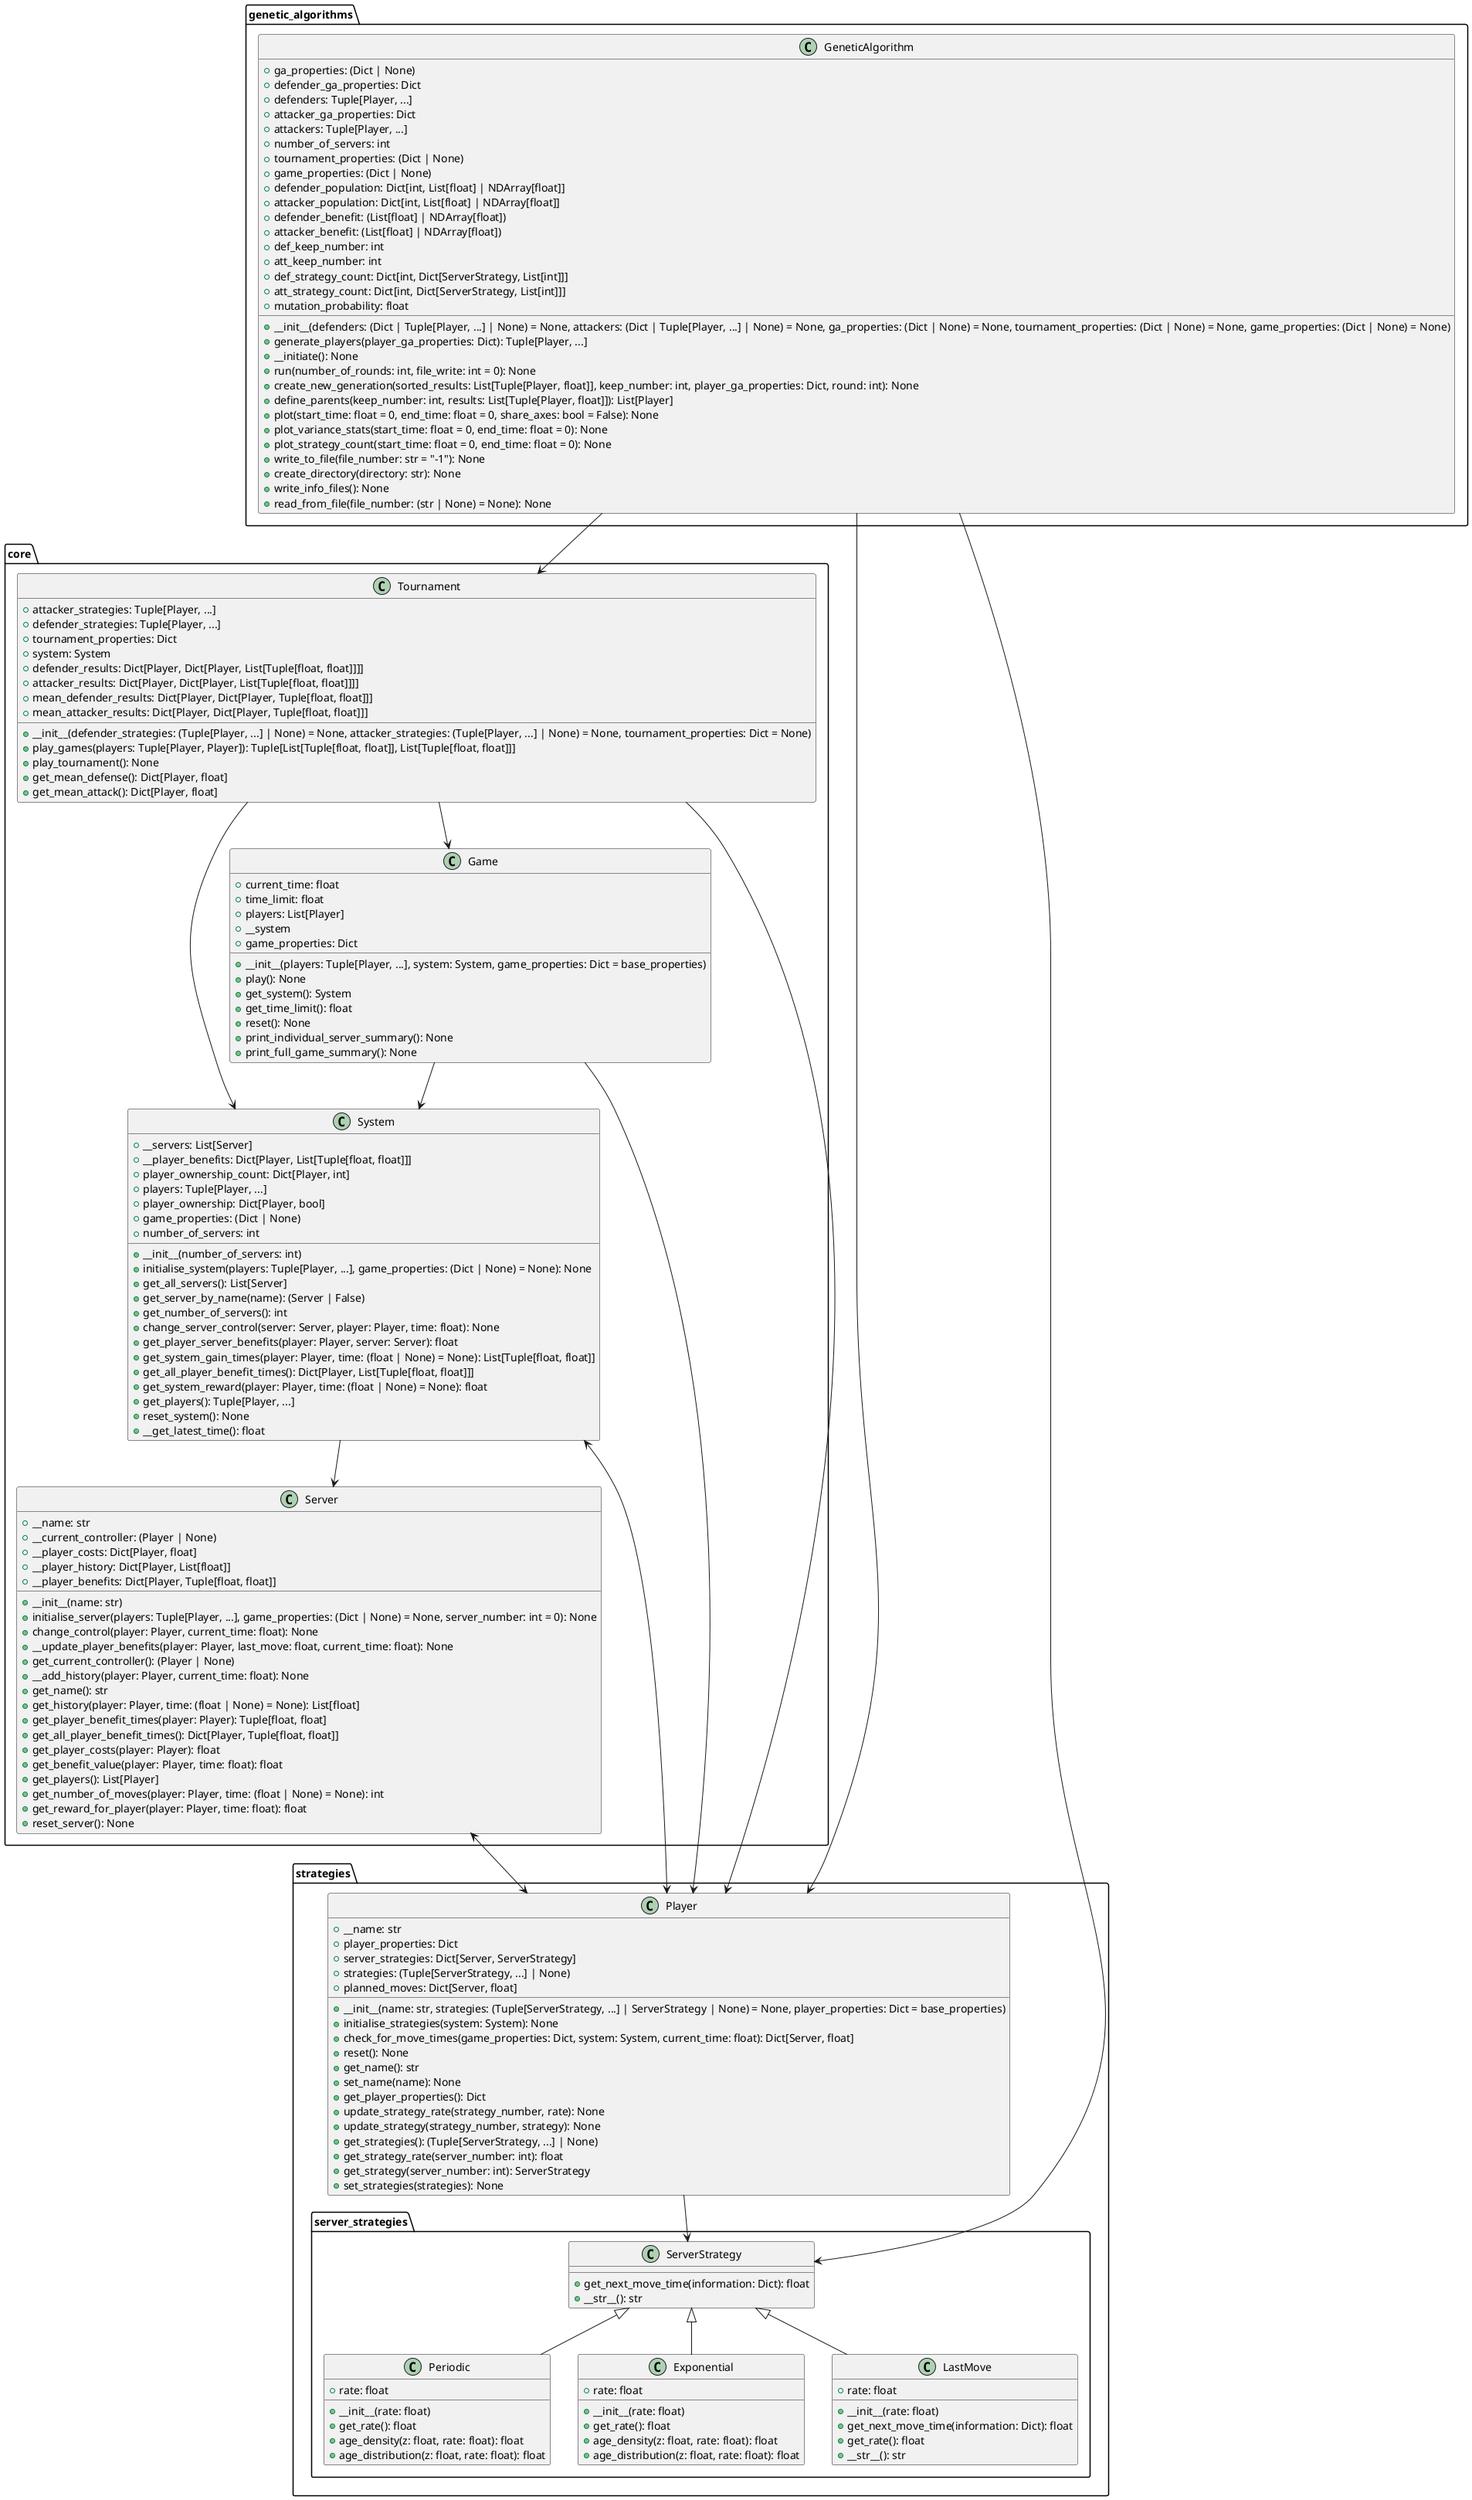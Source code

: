 @startuml "class-diagram"

namespace core {

  class Tournament {
    + {field} attacker_strategies: Tuple[Player, ...]
    + {field} defender_strategies: Tuple[Player, ...]
    + {field} tournament_properties: Dict
    + {field} system: System
    + {field} defender_results: Dict[Player, Dict[Player, List[Tuple[float, float]]]]
    + {field} attacker_results: Dict[Player, Dict[Player, List[Tuple[float, float]]]]
    + {field} mean_defender_results: Dict[Player, Dict[Player, Tuple[float, float]]]
    + {field} mean_attacker_results: Dict[Player, Dict[Player, Tuple[float, float]]]
    + __init__(defender_strategies: (Tuple[Player, ...] | None) = None, attacker_strategies: (Tuple[Player, ...] | None) = None, tournament_properties: Dict = None)
    + play_games(players: Tuple[Player, Player]): Tuple[List[Tuple[float, float]], List[Tuple[float, float]]]
    + play_tournament(): None
    + get_mean_defense(): Dict[Player, float]
    + get_mean_attack(): Dict[Player, float]
  }

class Game {
  + {field} current_time: float
  + {field} time_limit: float
  + {field} players: List[Player]
  + {field} __system
  + {field} game_properties: Dict
  + __init__(players: Tuple[Player, ...], system: System, game_properties: Dict = base_properties)
  + play(): None
  + get_system(): System
  + get_time_limit(): float
  + reset(): None
  + print_individual_server_summary(): None
  + print_full_game_summary(): None
}

class System {
  + {field} __servers: List[Server]
  + {field} __player_benefits: Dict[Player, List[Tuple[float, float]]]
  + {field} player_ownership_count: Dict[Player, int]
  + {field} players: Tuple[Player, ...]
  + {field} player_ownership: Dict[Player, bool]
  + {field} game_properties: (Dict | None)
  + {field} number_of_servers: int
  + __init__(number_of_servers: int)
  + initialise_system(players: Tuple[Player, ...], game_properties: (Dict | None) = None): None
  + get_all_servers(): List[Server]
  + get_server_by_name(name): (Server | False)
  + get_number_of_servers(): int
  + change_server_control(server: Server, player: Player, time: float): None
  + get_player_server_benefits(player: Player, server: Server): float
  + get_system_gain_times(player: Player, time: (float | None) = None): List[Tuple[float, float]]
  + get_all_player_benefit_times(): Dict[Player, List[Tuple[float, float]]]
  + get_system_reward(player: Player, time: (float | None) = None): float
  + get_players(): Tuple[Player, ...]
  + reset_system(): None
  + __get_latest_time(): float
}

class Server {
  + {field} __name: str
  + {field} __current_controller: (Player | None)
  + {field} __player_costs: Dict[Player, float]
  + {field} __player_history: Dict[Player, List[float]]
  + {field} __player_benefits: Dict[Player, Tuple[float, float]]
  + __init__(name: str)
  + initialise_server(players: Tuple[Player, ...], game_properties: (Dict | None) = None, server_number: int = 0): None
  + change_control(player: Player, current_time: float): None
  + __update_player_benefits(player: Player, last_move: float, current_time: float): None
  + get_current_controller(): (Player | None)
  + __add_history(player: Player, current_time: float): None
  + get_name(): str
  + get_history(player: Player, time: (float | None) = None): List[float]
  + get_player_benefit_times(player: Player): Tuple[float, float]
  + get_all_player_benefit_times(): Dict[Player, Tuple[float, float]]
  + get_player_costs(player: Player): float
  + get_benefit_value(player: Player, time: float): float
  + get_players(): List[Player]
  + get_number_of_moves(player: Player, time: (float | None) = None): int
  + get_reward_for_player(player: Player, time: float): float
  + reset_server(): None
}

  Tournament --> Game
  Tournament --> System
  Game --> System
  System --> Server

}

namespace genetic_algorithms {

  class GeneticAlgorithm {
    + {field} ga_properties: (Dict | None)
    + {field} defender_ga_properties: Dict
    + {field} defenders: Tuple[Player, ...]
    + {field} attacker_ga_properties: Dict
    + {field} attackers: Tuple[Player, ...]
    + {field} number_of_servers: int
    + {field} tournament_properties: (Dict | None)
    + {field} game_properties: (Dict | None)
    + {field} defender_population: Dict[int, List[float] | NDArray[float]]
    + {field} attacker_population: Dict[int, List[float] | NDArray[float]]
    + {field} defender_benefit: (List[float] | NDArray[float])
    + {field} attacker_benefit: (List[float] | NDArray[float])
    + {field} def_keep_number: int
    + {field} att_keep_number: int
    + {field} def_strategy_count: Dict[int, Dict[ServerStrategy, List[int]]]
    + {field} att_strategy_count: Dict[int, Dict[ServerStrategy, List[int]]]
    + {field} mutation_probability: float
    + __init__(defenders: (Dict | Tuple[Player, ...] | None) = None, attackers: (Dict | Tuple[Player, ...] | None) = None, ga_properties: (Dict | None) = None, tournament_properties: (Dict | None) = None, game_properties: (Dict | None) = None)
    + generate_players(player_ga_properties: Dict): Tuple[Player, ...]
    + __initiate(): None
    + run(number_of_rounds: int, file_write: int = 0): None
    + create_new_generation(sorted_results: List[Tuple[Player, float]], keep_number: int, player_ga_properties: Dict, round: int): None
    + define_parents(keep_number: int, results: List[Tuple[Player, float]]): List[Player]
    + plot(start_time: float = 0, end_time: float = 0, share_axes: bool = False): None
    + plot_variance_stats(start_time: float = 0, end_time: float = 0): None
    + plot_strategy_count(start_time: float = 0, end_time: float = 0): None
    + write_to_file(file_number: str = "-1"): None
    + create_directory(directory: str): None
    + write_info_files(): None
    + read_from_file(file_number: (str | None) = None): None
  }

}

namespace strategies {

  namespace server_strategies {

    class Periodic {
      + {field} rate: float
      + __init__(rate: float)
      + get_rate(): float
      + age_density(z: float, rate: float): float
      + age_distribution(z: float, rate: float): float
    }

    class Exponential {
      + {field} rate: float
      + __init__(rate: float)
      + get_rate(): float
      + age_density(z: float, rate: float): float
      + age_distribution(z: float, rate: float): float
    }

    class LastMove {
      + {field} rate: float
      + __init__(rate: float)
      + get_next_move_time(information: Dict): float
      + get_rate(): float
      + __str__(): str
    }

    class ServerStrategy {
      + get_next_move_time(information: Dict): float
      + __str__(): str
    }

    Periodic -u-|> ServerStrategy
    Exponential -u-|> ServerStrategy
    LastMove -u-|> ServerStrategy

  }

  class Player {
    + {field} __name: str
    + {field} player_properties: Dict
    + {field} server_strategies: Dict[Server, ServerStrategy]
    + {field} strategies: (Tuple[ServerStrategy, ...] | None)
    + {field} planned_moves: Dict[Server, float]
    + __init__(name: str, strategies: (Tuple[ServerStrategy, ...] | ServerStrategy | None) = None, player_properties: Dict = base_properties)
    + initialise_strategies(system: System): None
    + check_for_move_times(game_properties: Dict, system: System, current_time: float): Dict[Server, float]
    + reset(): None
    + get_name(): str
    + set_name(name): None
    + get_player_properties(): Dict
    + update_strategy_rate(strategy_number, rate): None
    + update_strategy(strategy_number, strategy): None
    + get_strategies(): (Tuple[ServerStrategy, ...] | None)
    + get_strategy_rate(server_number: int): float
    + get_strategy(server_number: int): ServerStrategy
    + set_strategies(strategies): None
  }

}

genetic_algorithms.GeneticAlgorithm --> core.Tournament
genetic_algorithms.GeneticAlgorithm --> strategies.Player
genetic_algorithms.GeneticAlgorithm --> strategies.server_strategies.ServerStrategy
core.Tournament --> strategies.Player
core.Game --> strategies.Player
core.System <--> strategies.Player
core.Server <--> strategies.Player
strategies.Player --> strategies.server_strategies.ServerStrategy

@enduml

